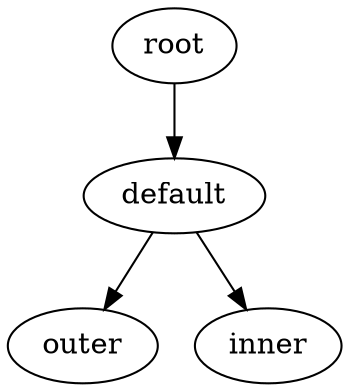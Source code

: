 digraph default {
    root_1 [label="root"];
    default_2 [label="default"];
    outer_3 [label="outer"];
    inner_4 [label="inner"];
    root_1 -> default_2;
    default_2 -> outer_3;
    default_2 -> inner_4;
}

